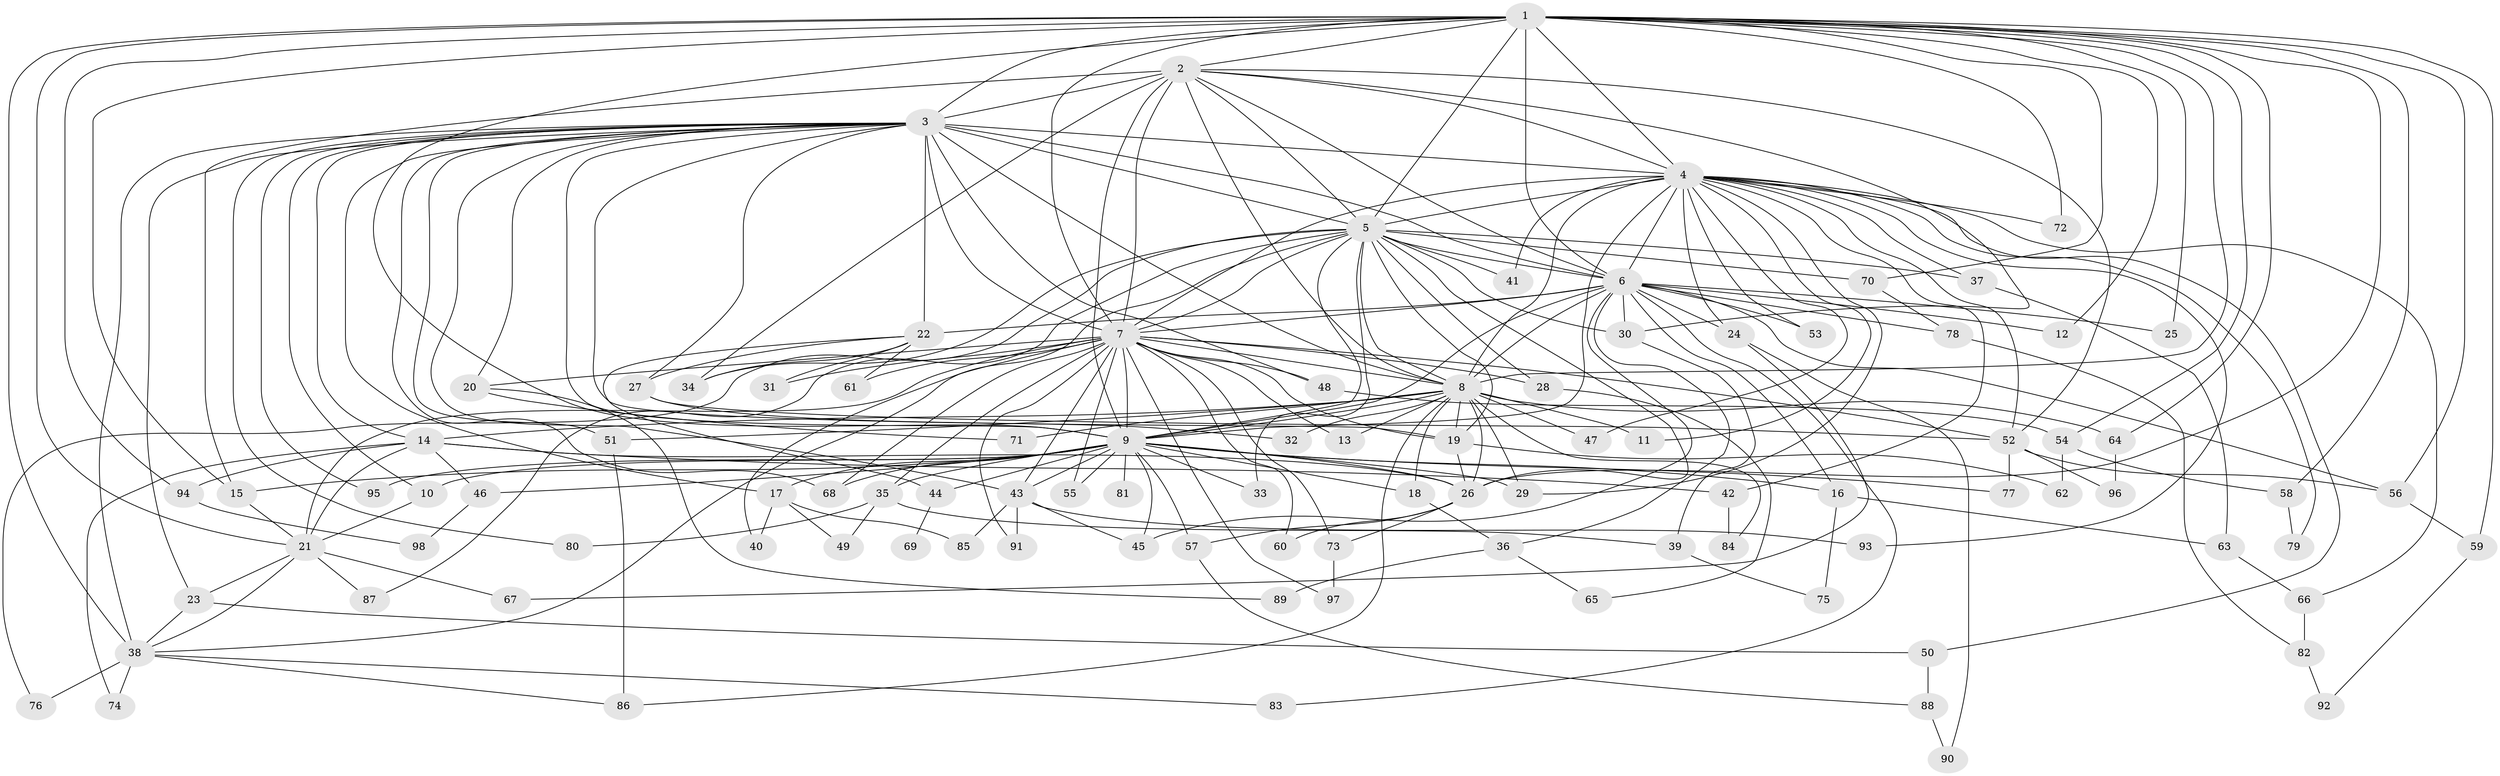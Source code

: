 // original degree distribution, {25: 0.02158273381294964, 15: 0.007194244604316547, 28: 0.014388489208633094, 13: 0.007194244604316547, 23: 0.007194244604316547, 24: 0.007194244604316547, 31: 0.007194244604316547, 3: 0.28776978417266186, 2: 0.4676258992805755, 8: 0.014388489208633094, 4: 0.09352517985611511, 5: 0.03597122302158273, 7: 0.014388489208633094, 6: 0.014388489208633094}
// Generated by graph-tools (version 1.1) at 2025/49/03/04/25 22:49:41]
// undirected, 98 vertices, 235 edges
graph export_dot {
  node [color=gray90,style=filled];
  1;
  2;
  3;
  4;
  5;
  6;
  7;
  8;
  9;
  10;
  11;
  12;
  13;
  14;
  15;
  16;
  17;
  18;
  19;
  20;
  21;
  22;
  23;
  24;
  25;
  26;
  27;
  28;
  29;
  30;
  31;
  32;
  33;
  34;
  35;
  36;
  37;
  38;
  39;
  40;
  41;
  42;
  43;
  44;
  45;
  46;
  47;
  48;
  49;
  50;
  51;
  52;
  53;
  54;
  55;
  56;
  57;
  58;
  59;
  60;
  61;
  62;
  63;
  64;
  65;
  66;
  67;
  68;
  69;
  70;
  71;
  72;
  73;
  74;
  75;
  76;
  77;
  78;
  79;
  80;
  81;
  82;
  83;
  84;
  85;
  86;
  87;
  88;
  89;
  90;
  91;
  92;
  93;
  94;
  95;
  96;
  97;
  98;
  1 -- 2 [weight=1.0];
  1 -- 3 [weight=2.0];
  1 -- 4 [weight=1.0];
  1 -- 5 [weight=2.0];
  1 -- 6 [weight=1.0];
  1 -- 7 [weight=1.0];
  1 -- 8 [weight=1.0];
  1 -- 9 [weight=2.0];
  1 -- 12 [weight=1.0];
  1 -- 15 [weight=1.0];
  1 -- 21 [weight=1.0];
  1 -- 25 [weight=1.0];
  1 -- 26 [weight=1.0];
  1 -- 38 [weight=1.0];
  1 -- 54 [weight=1.0];
  1 -- 56 [weight=1.0];
  1 -- 58 [weight=1.0];
  1 -- 59 [weight=1.0];
  1 -- 64 [weight=1.0];
  1 -- 70 [weight=1.0];
  1 -- 72 [weight=1.0];
  1 -- 94 [weight=1.0];
  2 -- 3 [weight=2.0];
  2 -- 4 [weight=1.0];
  2 -- 5 [weight=1.0];
  2 -- 6 [weight=2.0];
  2 -- 7 [weight=1.0];
  2 -- 8 [weight=1.0];
  2 -- 9 [weight=2.0];
  2 -- 15 [weight=1.0];
  2 -- 30 [weight=1.0];
  2 -- 34 [weight=2.0];
  2 -- 52 [weight=1.0];
  3 -- 4 [weight=3.0];
  3 -- 5 [weight=2.0];
  3 -- 6 [weight=3.0];
  3 -- 7 [weight=3.0];
  3 -- 8 [weight=2.0];
  3 -- 9 [weight=3.0];
  3 -- 10 [weight=1.0];
  3 -- 14 [weight=1.0];
  3 -- 17 [weight=1.0];
  3 -- 19 [weight=1.0];
  3 -- 20 [weight=1.0];
  3 -- 22 [weight=1.0];
  3 -- 23 [weight=1.0];
  3 -- 27 [weight=1.0];
  3 -- 38 [weight=2.0];
  3 -- 43 [weight=1.0];
  3 -- 48 [weight=1.0];
  3 -- 51 [weight=1.0];
  3 -- 68 [weight=1.0];
  3 -- 80 [weight=1.0];
  3 -- 95 [weight=1.0];
  4 -- 5 [weight=1.0];
  4 -- 6 [weight=1.0];
  4 -- 7 [weight=1.0];
  4 -- 8 [weight=2.0];
  4 -- 9 [weight=1.0];
  4 -- 11 [weight=1.0];
  4 -- 24 [weight=1.0];
  4 -- 29 [weight=1.0];
  4 -- 37 [weight=1.0];
  4 -- 41 [weight=1.0];
  4 -- 42 [weight=1.0];
  4 -- 47 [weight=1.0];
  4 -- 50 [weight=1.0];
  4 -- 52 [weight=1.0];
  4 -- 53 [weight=1.0];
  4 -- 66 [weight=1.0];
  4 -- 72 [weight=1.0];
  4 -- 79 [weight=1.0];
  4 -- 93 [weight=1.0];
  5 -- 6 [weight=2.0];
  5 -- 7 [weight=1.0];
  5 -- 8 [weight=2.0];
  5 -- 9 [weight=1.0];
  5 -- 19 [weight=1.0];
  5 -- 26 [weight=1.0];
  5 -- 28 [weight=1.0];
  5 -- 30 [weight=1.0];
  5 -- 33 [weight=1.0];
  5 -- 34 [weight=1.0];
  5 -- 37 [weight=1.0];
  5 -- 40 [weight=1.0];
  5 -- 41 [weight=1.0];
  5 -- 70 [weight=1.0];
  5 -- 76 [weight=1.0];
  5 -- 87 [weight=1.0];
  6 -- 7 [weight=1.0];
  6 -- 8 [weight=1.0];
  6 -- 9 [weight=1.0];
  6 -- 12 [weight=1.0];
  6 -- 16 [weight=1.0];
  6 -- 22 [weight=1.0];
  6 -- 24 [weight=1.0];
  6 -- 25 [weight=1.0];
  6 -- 30 [weight=2.0];
  6 -- 36 [weight=1.0];
  6 -- 45 [weight=1.0];
  6 -- 53 [weight=1.0];
  6 -- 56 [weight=1.0];
  6 -- 78 [weight=1.0];
  6 -- 83 [weight=1.0];
  7 -- 8 [weight=1.0];
  7 -- 9 [weight=1.0];
  7 -- 13 [weight=1.0];
  7 -- 19 [weight=1.0];
  7 -- 20 [weight=1.0];
  7 -- 21 [weight=1.0];
  7 -- 28 [weight=1.0];
  7 -- 31 [weight=1.0];
  7 -- 35 [weight=1.0];
  7 -- 38 [weight=1.0];
  7 -- 43 [weight=1.0];
  7 -- 48 [weight=1.0];
  7 -- 52 [weight=1.0];
  7 -- 55 [weight=1.0];
  7 -- 60 [weight=1.0];
  7 -- 61 [weight=1.0];
  7 -- 68 [weight=1.0];
  7 -- 73 [weight=1.0];
  7 -- 91 [weight=1.0];
  7 -- 97 [weight=1.0];
  8 -- 9 [weight=5.0];
  8 -- 11 [weight=1.0];
  8 -- 13 [weight=1.0];
  8 -- 14 [weight=1.0];
  8 -- 18 [weight=1.0];
  8 -- 19 [weight=1.0];
  8 -- 26 [weight=1.0];
  8 -- 29 [weight=1.0];
  8 -- 32 [weight=1.0];
  8 -- 47 [weight=1.0];
  8 -- 51 [weight=1.0];
  8 -- 64 [weight=1.0];
  8 -- 71 [weight=1.0];
  8 -- 84 [weight=1.0];
  8 -- 86 [weight=1.0];
  9 -- 10 [weight=1.0];
  9 -- 15 [weight=1.0];
  9 -- 16 [weight=1.0];
  9 -- 17 [weight=1.0];
  9 -- 18 [weight=1.0];
  9 -- 26 [weight=1.0];
  9 -- 29 [weight=1.0];
  9 -- 33 [weight=1.0];
  9 -- 35 [weight=1.0];
  9 -- 43 [weight=1.0];
  9 -- 44 [weight=1.0];
  9 -- 45 [weight=1.0];
  9 -- 46 [weight=1.0];
  9 -- 55 [weight=1.0];
  9 -- 57 [weight=1.0];
  9 -- 68 [weight=1.0];
  9 -- 77 [weight=1.0];
  9 -- 81 [weight=1.0];
  9 -- 95 [weight=1.0];
  10 -- 21 [weight=1.0];
  14 -- 21 [weight=1.0];
  14 -- 26 [weight=1.0];
  14 -- 42 [weight=1.0];
  14 -- 46 [weight=1.0];
  14 -- 74 [weight=1.0];
  14 -- 94 [weight=1.0];
  15 -- 21 [weight=1.0];
  16 -- 63 [weight=1.0];
  16 -- 75 [weight=1.0];
  17 -- 40 [weight=1.0];
  17 -- 49 [weight=1.0];
  17 -- 85 [weight=1.0];
  18 -- 36 [weight=1.0];
  19 -- 26 [weight=1.0];
  19 -- 62 [weight=1.0];
  20 -- 71 [weight=1.0];
  20 -- 89 [weight=1.0];
  21 -- 23 [weight=1.0];
  21 -- 38 [weight=1.0];
  21 -- 67 [weight=1.0];
  21 -- 87 [weight=1.0];
  22 -- 27 [weight=1.0];
  22 -- 31 [weight=1.0];
  22 -- 34 [weight=1.0];
  22 -- 44 [weight=1.0];
  22 -- 61 [weight=1.0];
  23 -- 38 [weight=1.0];
  23 -- 50 [weight=1.0];
  24 -- 67 [weight=1.0];
  24 -- 90 [weight=1.0];
  26 -- 57 [weight=1.0];
  26 -- 60 [weight=1.0];
  26 -- 73 [weight=1.0];
  27 -- 32 [weight=1.0];
  27 -- 52 [weight=1.0];
  28 -- 65 [weight=1.0];
  30 -- 39 [weight=1.0];
  35 -- 39 [weight=1.0];
  35 -- 49 [weight=1.0];
  35 -- 80 [weight=1.0];
  36 -- 65 [weight=1.0];
  36 -- 89 [weight=1.0];
  37 -- 63 [weight=1.0];
  38 -- 74 [weight=1.0];
  38 -- 76 [weight=1.0];
  38 -- 83 [weight=1.0];
  38 -- 86 [weight=1.0];
  39 -- 75 [weight=1.0];
  42 -- 84 [weight=1.0];
  43 -- 45 [weight=1.0];
  43 -- 85 [weight=1.0];
  43 -- 91 [weight=1.0];
  43 -- 93 [weight=1.0];
  44 -- 69 [weight=1.0];
  46 -- 98 [weight=1.0];
  48 -- 54 [weight=1.0];
  50 -- 88 [weight=1.0];
  51 -- 86 [weight=1.0];
  52 -- 56 [weight=1.0];
  52 -- 77 [weight=1.0];
  52 -- 96 [weight=1.0];
  54 -- 58 [weight=1.0];
  54 -- 62 [weight=1.0];
  56 -- 59 [weight=1.0];
  57 -- 88 [weight=1.0];
  58 -- 79 [weight=1.0];
  59 -- 92 [weight=1.0];
  63 -- 66 [weight=1.0];
  64 -- 96 [weight=1.0];
  66 -- 82 [weight=1.0];
  70 -- 78 [weight=1.0];
  73 -- 97 [weight=1.0];
  78 -- 82 [weight=1.0];
  82 -- 92 [weight=1.0];
  88 -- 90 [weight=1.0];
  94 -- 98 [weight=1.0];
}
